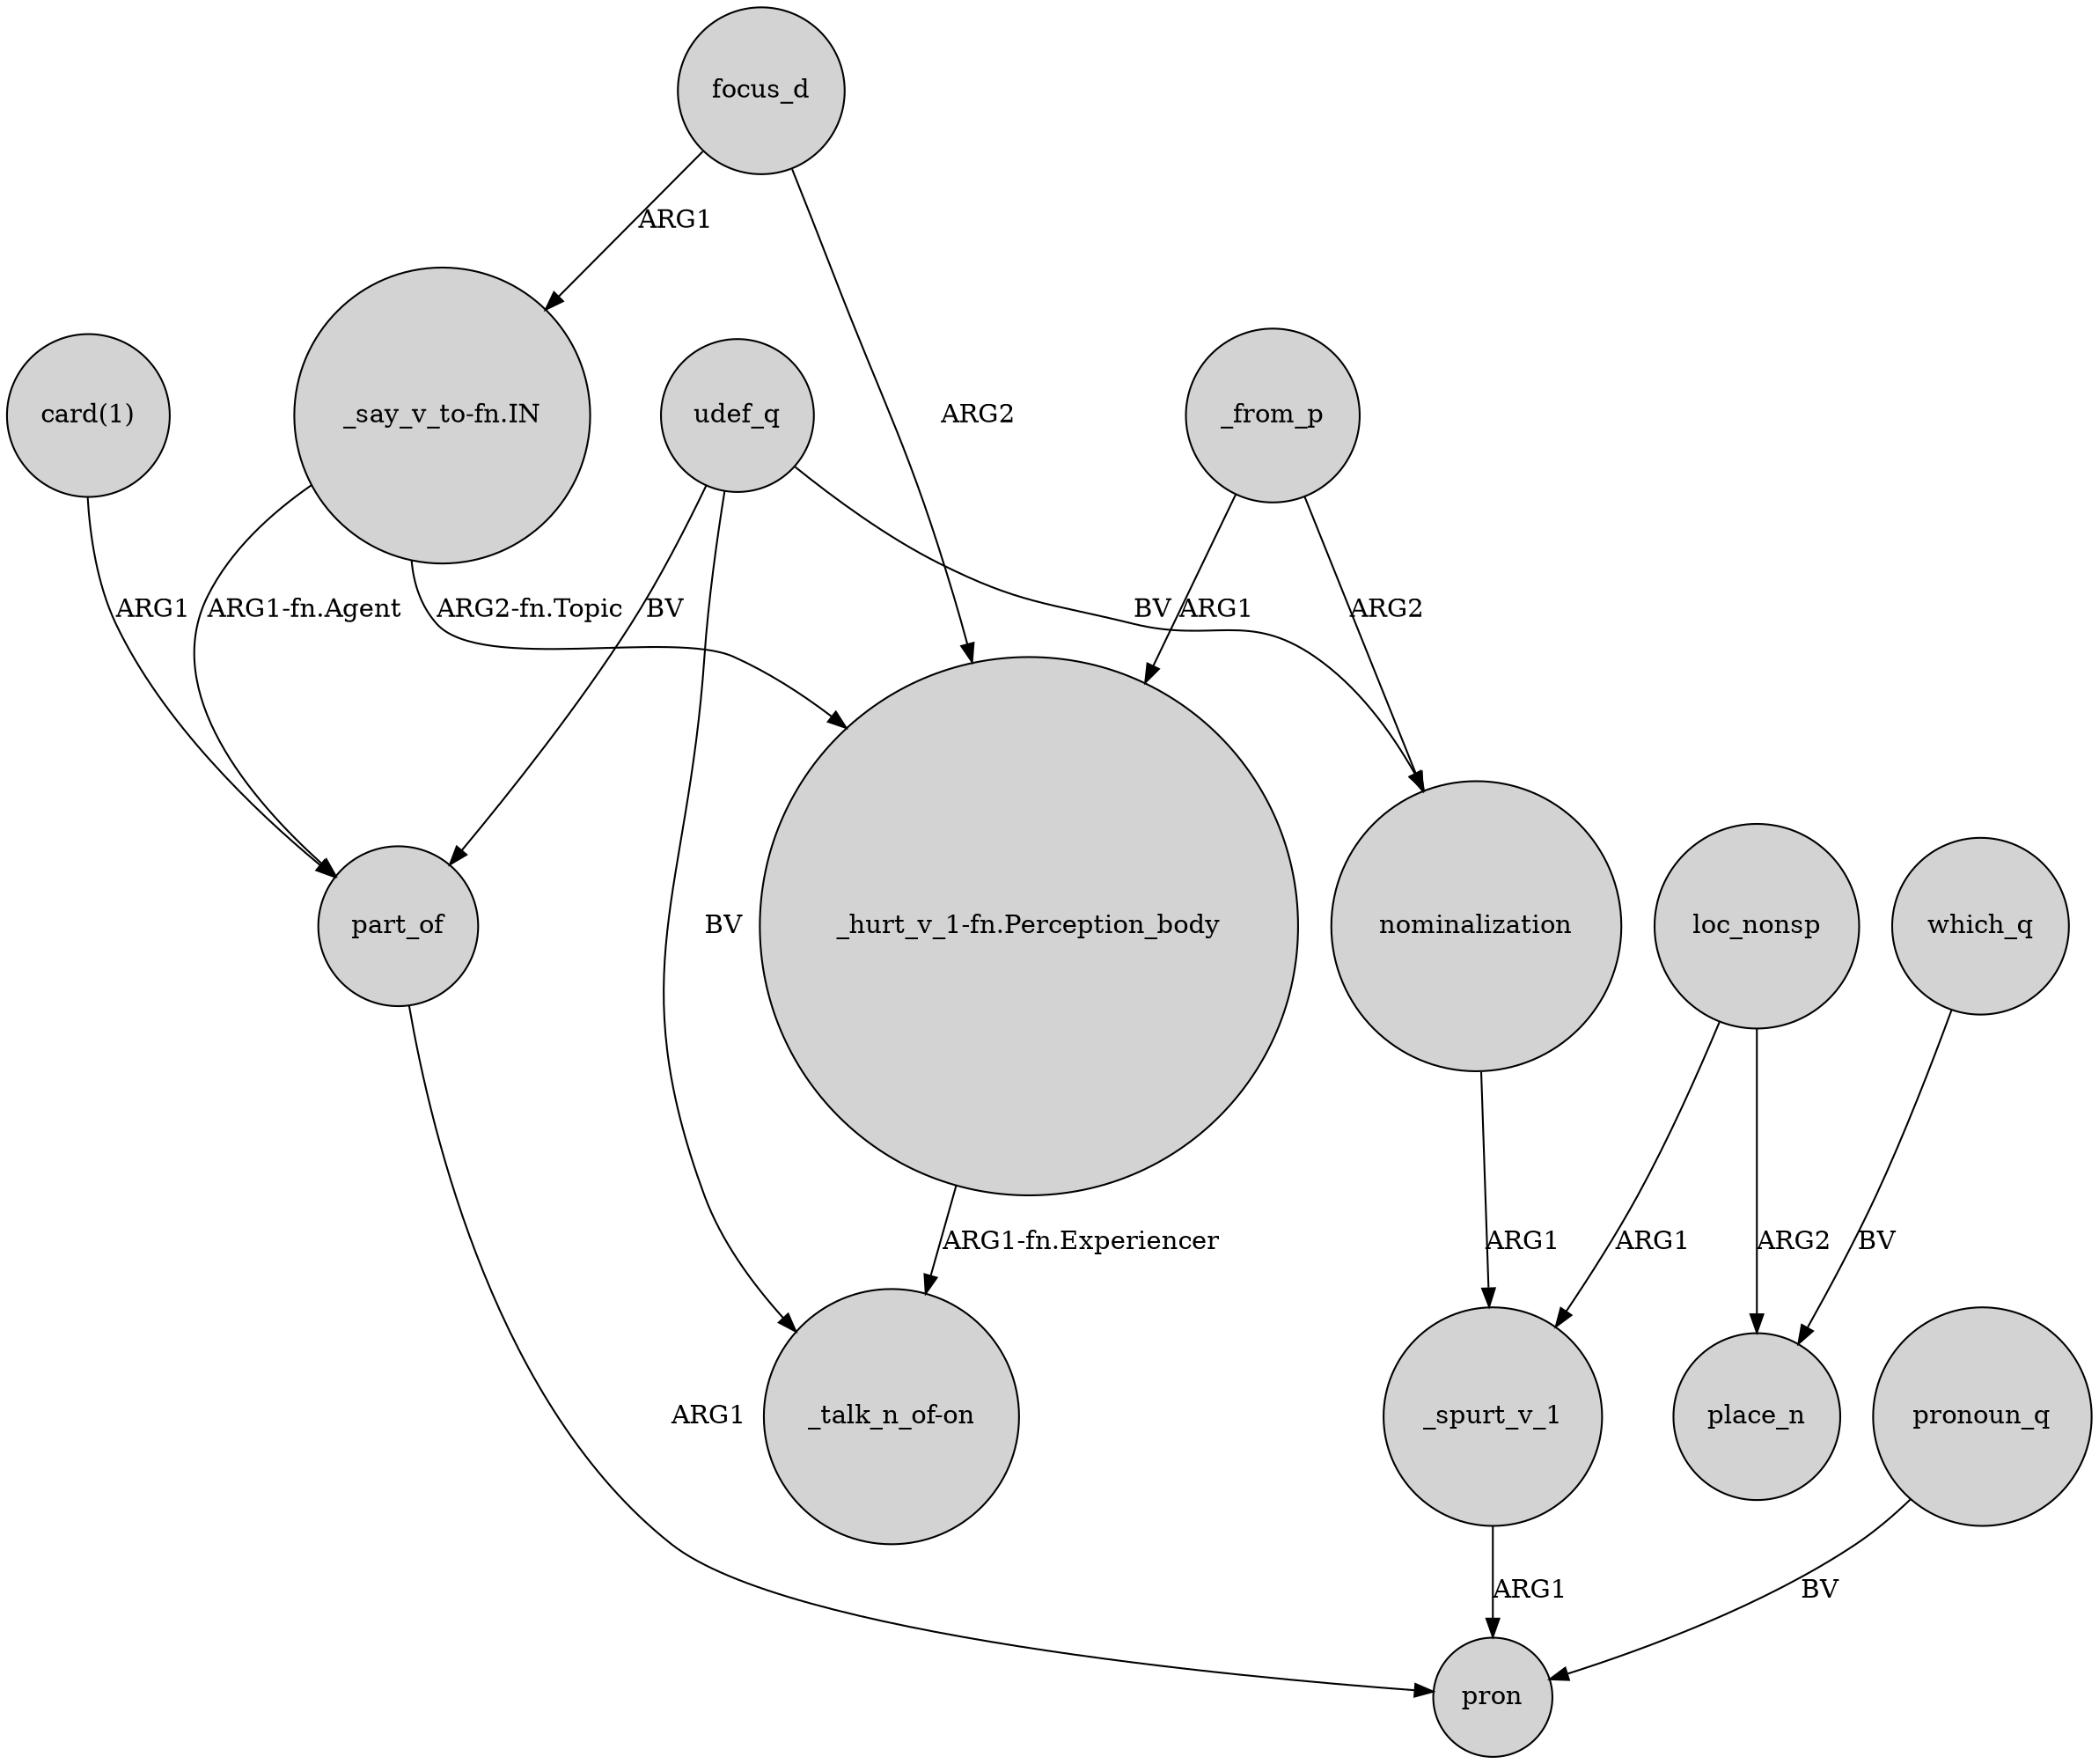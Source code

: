 digraph {
	node [shape=circle style=filled]
	"_say_v_to-fn.IN" -> "_hurt_v_1-fn.Perception_body" [label="ARG2-fn.Topic"]
	part_of -> pron [label=ARG1]
	loc_nonsp -> place_n [label=ARG2]
	focus_d -> "_hurt_v_1-fn.Perception_body" [label=ARG2]
	_spurt_v_1 -> pron [label=ARG1]
	udef_q -> "_talk_n_of-on" [label=BV]
	udef_q -> part_of [label=BV]
	"_say_v_to-fn.IN" -> part_of [label="ARG1-fn.Agent"]
	which_q -> place_n [label=BV]
	_from_p -> "_hurt_v_1-fn.Perception_body" [label=ARG1]
	loc_nonsp -> _spurt_v_1 [label=ARG1]
	nominalization -> _spurt_v_1 [label=ARG1]
	udef_q -> nominalization [label=BV]
	"_hurt_v_1-fn.Perception_body" -> "_talk_n_of-on" [label="ARG1-fn.Experiencer"]
	focus_d -> "_say_v_to-fn.IN" [label=ARG1]
	"card(1)" -> part_of [label=ARG1]
	_from_p -> nominalization [label=ARG2]
	pronoun_q -> pron [label=BV]
}
